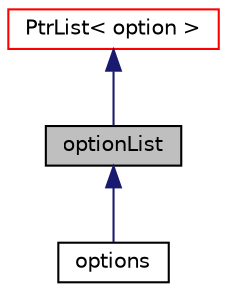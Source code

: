 digraph "optionList"
{
  bgcolor="transparent";
  edge [fontname="Helvetica",fontsize="10",labelfontname="Helvetica",labelfontsize="10"];
  node [fontname="Helvetica",fontsize="10",shape=record];
  Node1 [label="optionList",height=0.2,width=0.4,color="black", fillcolor="grey75", style="filled", fontcolor="black"];
  Node2 -> Node1 [dir="back",color="midnightblue",fontsize="10",style="solid",fontname="Helvetica"];
  Node2 [label="PtrList\< option \>",height=0.2,width=0.4,color="red",URL="$a02082.html"];
  Node1 -> Node3 [dir="back",color="midnightblue",fontsize="10",style="solid",fontname="Helvetica"];
  Node3 [label="options",height=0.2,width=0.4,color="black",URL="$a01762.html",tooltip="Finite-volume options. "];
}
